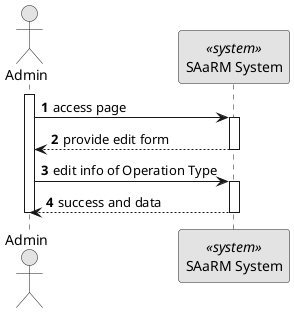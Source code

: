 @startuml 5.1.21
skinparam monochrome true
skinparam packageStyle rectangle
skinparam shadowing false

autonumber

actor "Admin" as AD
participant "SAaRM System" as SYS <<system>>

activate AD
AD -> SYS: access page
activate SYS
SYS --> AD: provide edit form
deactivate SYS
AD -> SYS : edit info of Operation Type
activate SYS

SYS --> AD : success and data

deactivate SYS

deactivate AD



@enduml